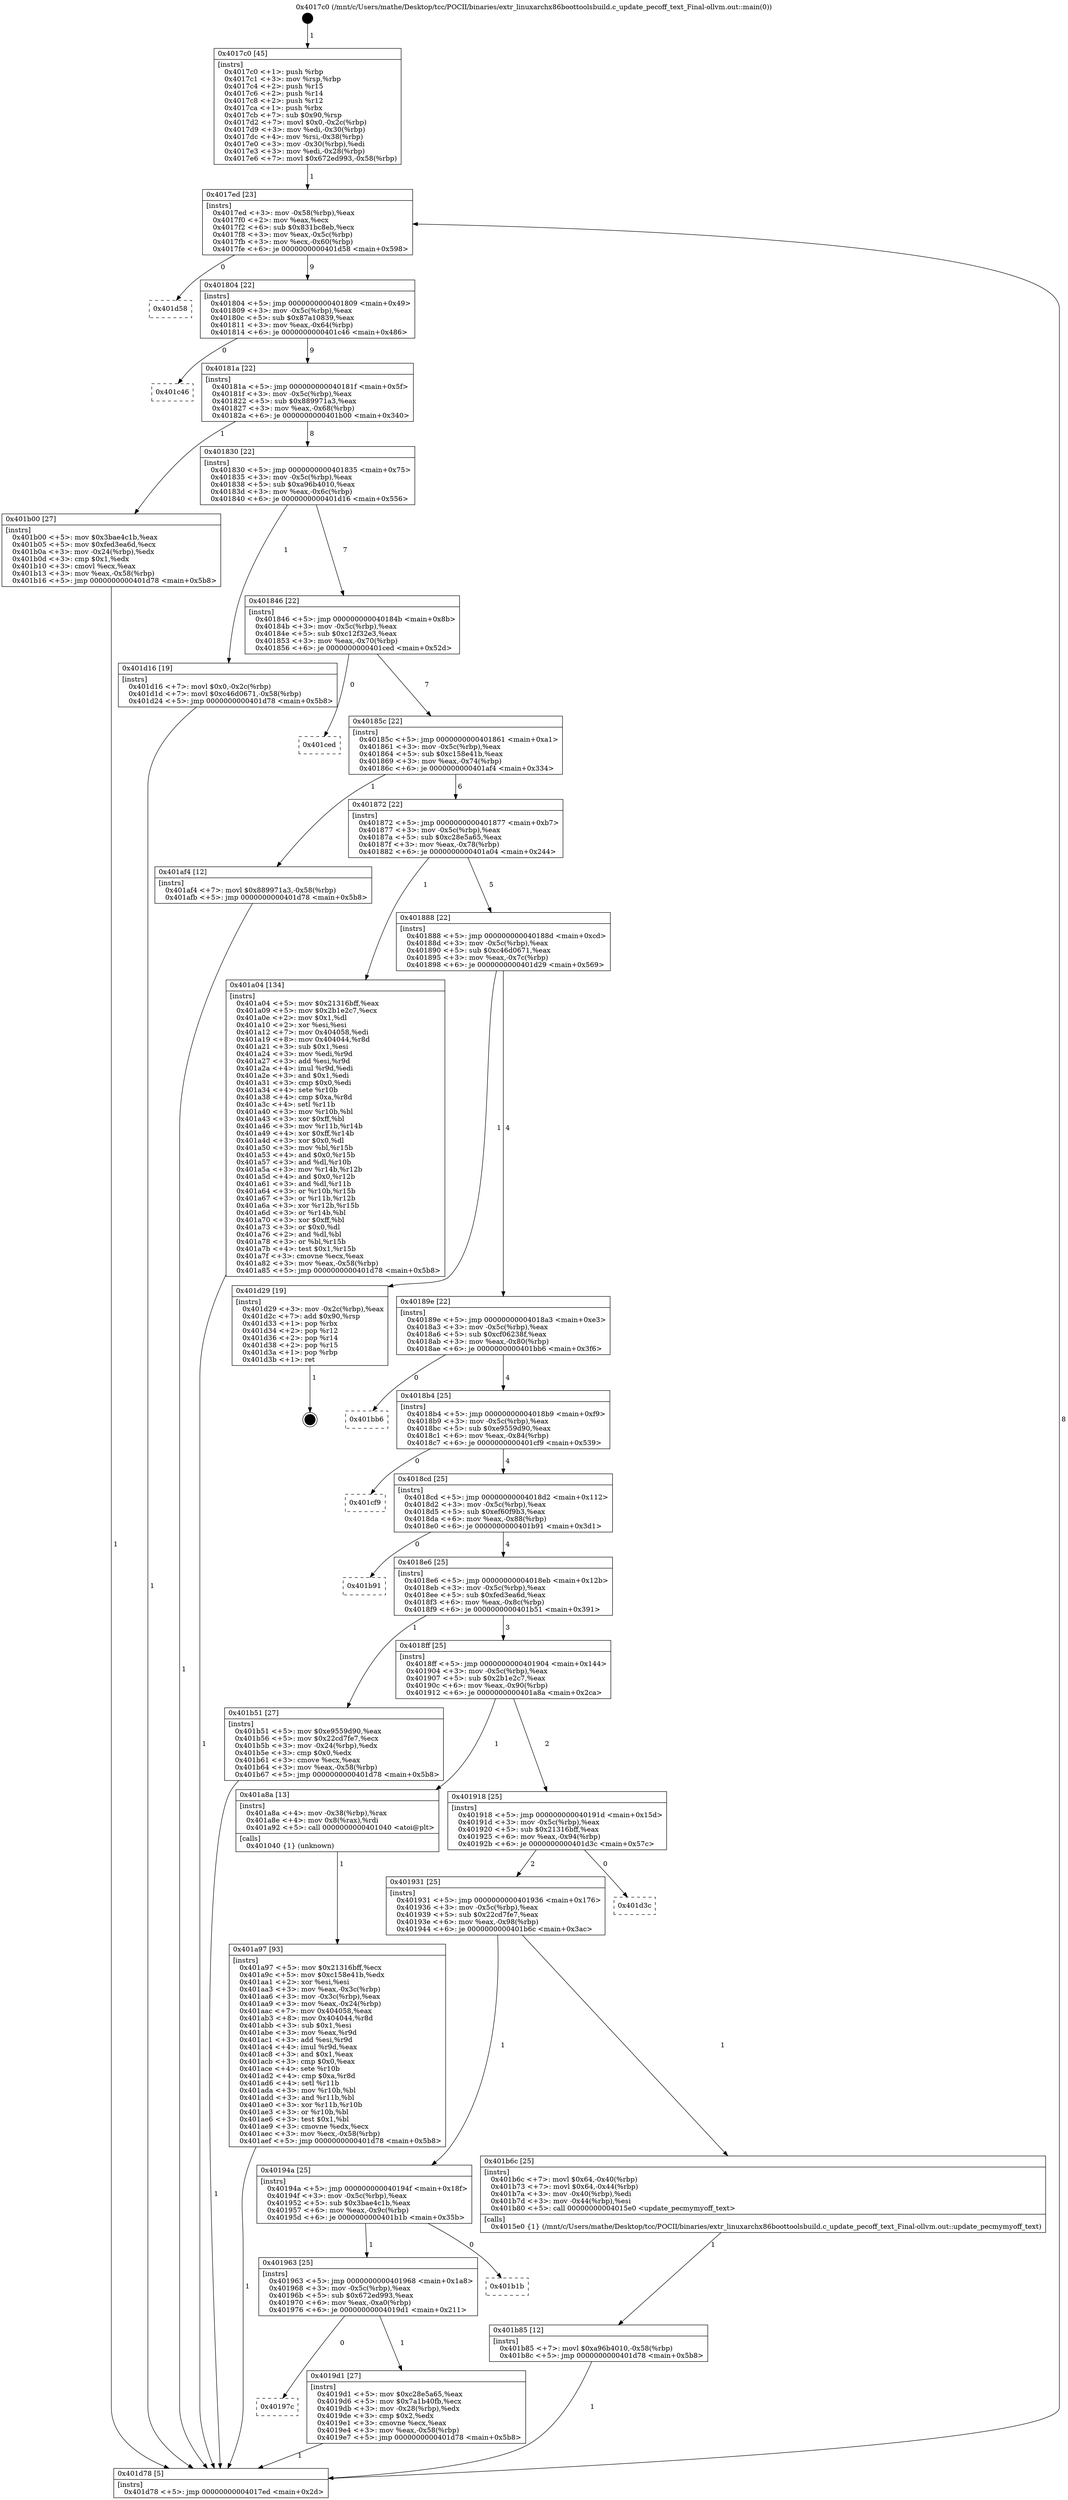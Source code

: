 digraph "0x4017c0" {
  label = "0x4017c0 (/mnt/c/Users/mathe/Desktop/tcc/POCII/binaries/extr_linuxarchx86boottoolsbuild.c_update_pecoff_text_Final-ollvm.out::main(0))"
  labelloc = "t"
  node[shape=record]

  Entry [label="",width=0.3,height=0.3,shape=circle,fillcolor=black,style=filled]
  "0x4017ed" [label="{
     0x4017ed [23]\l
     | [instrs]\l
     &nbsp;&nbsp;0x4017ed \<+3\>: mov -0x58(%rbp),%eax\l
     &nbsp;&nbsp;0x4017f0 \<+2\>: mov %eax,%ecx\l
     &nbsp;&nbsp;0x4017f2 \<+6\>: sub $0x831bc8eb,%ecx\l
     &nbsp;&nbsp;0x4017f8 \<+3\>: mov %eax,-0x5c(%rbp)\l
     &nbsp;&nbsp;0x4017fb \<+3\>: mov %ecx,-0x60(%rbp)\l
     &nbsp;&nbsp;0x4017fe \<+6\>: je 0000000000401d58 \<main+0x598\>\l
  }"]
  "0x401d58" [label="{
     0x401d58\l
  }", style=dashed]
  "0x401804" [label="{
     0x401804 [22]\l
     | [instrs]\l
     &nbsp;&nbsp;0x401804 \<+5\>: jmp 0000000000401809 \<main+0x49\>\l
     &nbsp;&nbsp;0x401809 \<+3\>: mov -0x5c(%rbp),%eax\l
     &nbsp;&nbsp;0x40180c \<+5\>: sub $0x87a10839,%eax\l
     &nbsp;&nbsp;0x401811 \<+3\>: mov %eax,-0x64(%rbp)\l
     &nbsp;&nbsp;0x401814 \<+6\>: je 0000000000401c46 \<main+0x486\>\l
  }"]
  Exit [label="",width=0.3,height=0.3,shape=circle,fillcolor=black,style=filled,peripheries=2]
  "0x401c46" [label="{
     0x401c46\l
  }", style=dashed]
  "0x40181a" [label="{
     0x40181a [22]\l
     | [instrs]\l
     &nbsp;&nbsp;0x40181a \<+5\>: jmp 000000000040181f \<main+0x5f\>\l
     &nbsp;&nbsp;0x40181f \<+3\>: mov -0x5c(%rbp),%eax\l
     &nbsp;&nbsp;0x401822 \<+5\>: sub $0x889971a3,%eax\l
     &nbsp;&nbsp;0x401827 \<+3\>: mov %eax,-0x68(%rbp)\l
     &nbsp;&nbsp;0x40182a \<+6\>: je 0000000000401b00 \<main+0x340\>\l
  }"]
  "0x401b85" [label="{
     0x401b85 [12]\l
     | [instrs]\l
     &nbsp;&nbsp;0x401b85 \<+7\>: movl $0xa96b4010,-0x58(%rbp)\l
     &nbsp;&nbsp;0x401b8c \<+5\>: jmp 0000000000401d78 \<main+0x5b8\>\l
  }"]
  "0x401b00" [label="{
     0x401b00 [27]\l
     | [instrs]\l
     &nbsp;&nbsp;0x401b00 \<+5\>: mov $0x3bae4c1b,%eax\l
     &nbsp;&nbsp;0x401b05 \<+5\>: mov $0xfed3ea6d,%ecx\l
     &nbsp;&nbsp;0x401b0a \<+3\>: mov -0x24(%rbp),%edx\l
     &nbsp;&nbsp;0x401b0d \<+3\>: cmp $0x1,%edx\l
     &nbsp;&nbsp;0x401b10 \<+3\>: cmovl %ecx,%eax\l
     &nbsp;&nbsp;0x401b13 \<+3\>: mov %eax,-0x58(%rbp)\l
     &nbsp;&nbsp;0x401b16 \<+5\>: jmp 0000000000401d78 \<main+0x5b8\>\l
  }"]
  "0x401830" [label="{
     0x401830 [22]\l
     | [instrs]\l
     &nbsp;&nbsp;0x401830 \<+5\>: jmp 0000000000401835 \<main+0x75\>\l
     &nbsp;&nbsp;0x401835 \<+3\>: mov -0x5c(%rbp),%eax\l
     &nbsp;&nbsp;0x401838 \<+5\>: sub $0xa96b4010,%eax\l
     &nbsp;&nbsp;0x40183d \<+3\>: mov %eax,-0x6c(%rbp)\l
     &nbsp;&nbsp;0x401840 \<+6\>: je 0000000000401d16 \<main+0x556\>\l
  }"]
  "0x401a97" [label="{
     0x401a97 [93]\l
     | [instrs]\l
     &nbsp;&nbsp;0x401a97 \<+5\>: mov $0x21316bff,%ecx\l
     &nbsp;&nbsp;0x401a9c \<+5\>: mov $0xc158e41b,%edx\l
     &nbsp;&nbsp;0x401aa1 \<+2\>: xor %esi,%esi\l
     &nbsp;&nbsp;0x401aa3 \<+3\>: mov %eax,-0x3c(%rbp)\l
     &nbsp;&nbsp;0x401aa6 \<+3\>: mov -0x3c(%rbp),%eax\l
     &nbsp;&nbsp;0x401aa9 \<+3\>: mov %eax,-0x24(%rbp)\l
     &nbsp;&nbsp;0x401aac \<+7\>: mov 0x404058,%eax\l
     &nbsp;&nbsp;0x401ab3 \<+8\>: mov 0x404044,%r8d\l
     &nbsp;&nbsp;0x401abb \<+3\>: sub $0x1,%esi\l
     &nbsp;&nbsp;0x401abe \<+3\>: mov %eax,%r9d\l
     &nbsp;&nbsp;0x401ac1 \<+3\>: add %esi,%r9d\l
     &nbsp;&nbsp;0x401ac4 \<+4\>: imul %r9d,%eax\l
     &nbsp;&nbsp;0x401ac8 \<+3\>: and $0x1,%eax\l
     &nbsp;&nbsp;0x401acb \<+3\>: cmp $0x0,%eax\l
     &nbsp;&nbsp;0x401ace \<+4\>: sete %r10b\l
     &nbsp;&nbsp;0x401ad2 \<+4\>: cmp $0xa,%r8d\l
     &nbsp;&nbsp;0x401ad6 \<+4\>: setl %r11b\l
     &nbsp;&nbsp;0x401ada \<+3\>: mov %r10b,%bl\l
     &nbsp;&nbsp;0x401add \<+3\>: and %r11b,%bl\l
     &nbsp;&nbsp;0x401ae0 \<+3\>: xor %r11b,%r10b\l
     &nbsp;&nbsp;0x401ae3 \<+3\>: or %r10b,%bl\l
     &nbsp;&nbsp;0x401ae6 \<+3\>: test $0x1,%bl\l
     &nbsp;&nbsp;0x401ae9 \<+3\>: cmovne %edx,%ecx\l
     &nbsp;&nbsp;0x401aec \<+3\>: mov %ecx,-0x58(%rbp)\l
     &nbsp;&nbsp;0x401aef \<+5\>: jmp 0000000000401d78 \<main+0x5b8\>\l
  }"]
  "0x401d16" [label="{
     0x401d16 [19]\l
     | [instrs]\l
     &nbsp;&nbsp;0x401d16 \<+7\>: movl $0x0,-0x2c(%rbp)\l
     &nbsp;&nbsp;0x401d1d \<+7\>: movl $0xc46d0671,-0x58(%rbp)\l
     &nbsp;&nbsp;0x401d24 \<+5\>: jmp 0000000000401d78 \<main+0x5b8\>\l
  }"]
  "0x401846" [label="{
     0x401846 [22]\l
     | [instrs]\l
     &nbsp;&nbsp;0x401846 \<+5\>: jmp 000000000040184b \<main+0x8b\>\l
     &nbsp;&nbsp;0x40184b \<+3\>: mov -0x5c(%rbp),%eax\l
     &nbsp;&nbsp;0x40184e \<+5\>: sub $0xc12f32e3,%eax\l
     &nbsp;&nbsp;0x401853 \<+3\>: mov %eax,-0x70(%rbp)\l
     &nbsp;&nbsp;0x401856 \<+6\>: je 0000000000401ced \<main+0x52d\>\l
  }"]
  "0x4017c0" [label="{
     0x4017c0 [45]\l
     | [instrs]\l
     &nbsp;&nbsp;0x4017c0 \<+1\>: push %rbp\l
     &nbsp;&nbsp;0x4017c1 \<+3\>: mov %rsp,%rbp\l
     &nbsp;&nbsp;0x4017c4 \<+2\>: push %r15\l
     &nbsp;&nbsp;0x4017c6 \<+2\>: push %r14\l
     &nbsp;&nbsp;0x4017c8 \<+2\>: push %r12\l
     &nbsp;&nbsp;0x4017ca \<+1\>: push %rbx\l
     &nbsp;&nbsp;0x4017cb \<+7\>: sub $0x90,%rsp\l
     &nbsp;&nbsp;0x4017d2 \<+7\>: movl $0x0,-0x2c(%rbp)\l
     &nbsp;&nbsp;0x4017d9 \<+3\>: mov %edi,-0x30(%rbp)\l
     &nbsp;&nbsp;0x4017dc \<+4\>: mov %rsi,-0x38(%rbp)\l
     &nbsp;&nbsp;0x4017e0 \<+3\>: mov -0x30(%rbp),%edi\l
     &nbsp;&nbsp;0x4017e3 \<+3\>: mov %edi,-0x28(%rbp)\l
     &nbsp;&nbsp;0x4017e6 \<+7\>: movl $0x672ed993,-0x58(%rbp)\l
  }"]
  "0x401ced" [label="{
     0x401ced\l
  }", style=dashed]
  "0x40185c" [label="{
     0x40185c [22]\l
     | [instrs]\l
     &nbsp;&nbsp;0x40185c \<+5\>: jmp 0000000000401861 \<main+0xa1\>\l
     &nbsp;&nbsp;0x401861 \<+3\>: mov -0x5c(%rbp),%eax\l
     &nbsp;&nbsp;0x401864 \<+5\>: sub $0xc158e41b,%eax\l
     &nbsp;&nbsp;0x401869 \<+3\>: mov %eax,-0x74(%rbp)\l
     &nbsp;&nbsp;0x40186c \<+6\>: je 0000000000401af4 \<main+0x334\>\l
  }"]
  "0x401d78" [label="{
     0x401d78 [5]\l
     | [instrs]\l
     &nbsp;&nbsp;0x401d78 \<+5\>: jmp 00000000004017ed \<main+0x2d\>\l
  }"]
  "0x401af4" [label="{
     0x401af4 [12]\l
     | [instrs]\l
     &nbsp;&nbsp;0x401af4 \<+7\>: movl $0x889971a3,-0x58(%rbp)\l
     &nbsp;&nbsp;0x401afb \<+5\>: jmp 0000000000401d78 \<main+0x5b8\>\l
  }"]
  "0x401872" [label="{
     0x401872 [22]\l
     | [instrs]\l
     &nbsp;&nbsp;0x401872 \<+5\>: jmp 0000000000401877 \<main+0xb7\>\l
     &nbsp;&nbsp;0x401877 \<+3\>: mov -0x5c(%rbp),%eax\l
     &nbsp;&nbsp;0x40187a \<+5\>: sub $0xc28e5a65,%eax\l
     &nbsp;&nbsp;0x40187f \<+3\>: mov %eax,-0x78(%rbp)\l
     &nbsp;&nbsp;0x401882 \<+6\>: je 0000000000401a04 \<main+0x244\>\l
  }"]
  "0x40197c" [label="{
     0x40197c\l
  }", style=dashed]
  "0x401a04" [label="{
     0x401a04 [134]\l
     | [instrs]\l
     &nbsp;&nbsp;0x401a04 \<+5\>: mov $0x21316bff,%eax\l
     &nbsp;&nbsp;0x401a09 \<+5\>: mov $0x2b1e2c7,%ecx\l
     &nbsp;&nbsp;0x401a0e \<+2\>: mov $0x1,%dl\l
     &nbsp;&nbsp;0x401a10 \<+2\>: xor %esi,%esi\l
     &nbsp;&nbsp;0x401a12 \<+7\>: mov 0x404058,%edi\l
     &nbsp;&nbsp;0x401a19 \<+8\>: mov 0x404044,%r8d\l
     &nbsp;&nbsp;0x401a21 \<+3\>: sub $0x1,%esi\l
     &nbsp;&nbsp;0x401a24 \<+3\>: mov %edi,%r9d\l
     &nbsp;&nbsp;0x401a27 \<+3\>: add %esi,%r9d\l
     &nbsp;&nbsp;0x401a2a \<+4\>: imul %r9d,%edi\l
     &nbsp;&nbsp;0x401a2e \<+3\>: and $0x1,%edi\l
     &nbsp;&nbsp;0x401a31 \<+3\>: cmp $0x0,%edi\l
     &nbsp;&nbsp;0x401a34 \<+4\>: sete %r10b\l
     &nbsp;&nbsp;0x401a38 \<+4\>: cmp $0xa,%r8d\l
     &nbsp;&nbsp;0x401a3c \<+4\>: setl %r11b\l
     &nbsp;&nbsp;0x401a40 \<+3\>: mov %r10b,%bl\l
     &nbsp;&nbsp;0x401a43 \<+3\>: xor $0xff,%bl\l
     &nbsp;&nbsp;0x401a46 \<+3\>: mov %r11b,%r14b\l
     &nbsp;&nbsp;0x401a49 \<+4\>: xor $0xff,%r14b\l
     &nbsp;&nbsp;0x401a4d \<+3\>: xor $0x0,%dl\l
     &nbsp;&nbsp;0x401a50 \<+3\>: mov %bl,%r15b\l
     &nbsp;&nbsp;0x401a53 \<+4\>: and $0x0,%r15b\l
     &nbsp;&nbsp;0x401a57 \<+3\>: and %dl,%r10b\l
     &nbsp;&nbsp;0x401a5a \<+3\>: mov %r14b,%r12b\l
     &nbsp;&nbsp;0x401a5d \<+4\>: and $0x0,%r12b\l
     &nbsp;&nbsp;0x401a61 \<+3\>: and %dl,%r11b\l
     &nbsp;&nbsp;0x401a64 \<+3\>: or %r10b,%r15b\l
     &nbsp;&nbsp;0x401a67 \<+3\>: or %r11b,%r12b\l
     &nbsp;&nbsp;0x401a6a \<+3\>: xor %r12b,%r15b\l
     &nbsp;&nbsp;0x401a6d \<+3\>: or %r14b,%bl\l
     &nbsp;&nbsp;0x401a70 \<+3\>: xor $0xff,%bl\l
     &nbsp;&nbsp;0x401a73 \<+3\>: or $0x0,%dl\l
     &nbsp;&nbsp;0x401a76 \<+2\>: and %dl,%bl\l
     &nbsp;&nbsp;0x401a78 \<+3\>: or %bl,%r15b\l
     &nbsp;&nbsp;0x401a7b \<+4\>: test $0x1,%r15b\l
     &nbsp;&nbsp;0x401a7f \<+3\>: cmovne %ecx,%eax\l
     &nbsp;&nbsp;0x401a82 \<+3\>: mov %eax,-0x58(%rbp)\l
     &nbsp;&nbsp;0x401a85 \<+5\>: jmp 0000000000401d78 \<main+0x5b8\>\l
  }"]
  "0x401888" [label="{
     0x401888 [22]\l
     | [instrs]\l
     &nbsp;&nbsp;0x401888 \<+5\>: jmp 000000000040188d \<main+0xcd\>\l
     &nbsp;&nbsp;0x40188d \<+3\>: mov -0x5c(%rbp),%eax\l
     &nbsp;&nbsp;0x401890 \<+5\>: sub $0xc46d0671,%eax\l
     &nbsp;&nbsp;0x401895 \<+3\>: mov %eax,-0x7c(%rbp)\l
     &nbsp;&nbsp;0x401898 \<+6\>: je 0000000000401d29 \<main+0x569\>\l
  }"]
  "0x4019d1" [label="{
     0x4019d1 [27]\l
     | [instrs]\l
     &nbsp;&nbsp;0x4019d1 \<+5\>: mov $0xc28e5a65,%eax\l
     &nbsp;&nbsp;0x4019d6 \<+5\>: mov $0x7a1b40fb,%ecx\l
     &nbsp;&nbsp;0x4019db \<+3\>: mov -0x28(%rbp),%edx\l
     &nbsp;&nbsp;0x4019de \<+3\>: cmp $0x2,%edx\l
     &nbsp;&nbsp;0x4019e1 \<+3\>: cmovne %ecx,%eax\l
     &nbsp;&nbsp;0x4019e4 \<+3\>: mov %eax,-0x58(%rbp)\l
     &nbsp;&nbsp;0x4019e7 \<+5\>: jmp 0000000000401d78 \<main+0x5b8\>\l
  }"]
  "0x401d29" [label="{
     0x401d29 [19]\l
     | [instrs]\l
     &nbsp;&nbsp;0x401d29 \<+3\>: mov -0x2c(%rbp),%eax\l
     &nbsp;&nbsp;0x401d2c \<+7\>: add $0x90,%rsp\l
     &nbsp;&nbsp;0x401d33 \<+1\>: pop %rbx\l
     &nbsp;&nbsp;0x401d34 \<+2\>: pop %r12\l
     &nbsp;&nbsp;0x401d36 \<+2\>: pop %r14\l
     &nbsp;&nbsp;0x401d38 \<+2\>: pop %r15\l
     &nbsp;&nbsp;0x401d3a \<+1\>: pop %rbp\l
     &nbsp;&nbsp;0x401d3b \<+1\>: ret\l
  }"]
  "0x40189e" [label="{
     0x40189e [22]\l
     | [instrs]\l
     &nbsp;&nbsp;0x40189e \<+5\>: jmp 00000000004018a3 \<main+0xe3\>\l
     &nbsp;&nbsp;0x4018a3 \<+3\>: mov -0x5c(%rbp),%eax\l
     &nbsp;&nbsp;0x4018a6 \<+5\>: sub $0xcf06238f,%eax\l
     &nbsp;&nbsp;0x4018ab \<+3\>: mov %eax,-0x80(%rbp)\l
     &nbsp;&nbsp;0x4018ae \<+6\>: je 0000000000401bb6 \<main+0x3f6\>\l
  }"]
  "0x401963" [label="{
     0x401963 [25]\l
     | [instrs]\l
     &nbsp;&nbsp;0x401963 \<+5\>: jmp 0000000000401968 \<main+0x1a8\>\l
     &nbsp;&nbsp;0x401968 \<+3\>: mov -0x5c(%rbp),%eax\l
     &nbsp;&nbsp;0x40196b \<+5\>: sub $0x672ed993,%eax\l
     &nbsp;&nbsp;0x401970 \<+6\>: mov %eax,-0xa0(%rbp)\l
     &nbsp;&nbsp;0x401976 \<+6\>: je 00000000004019d1 \<main+0x211\>\l
  }"]
  "0x401bb6" [label="{
     0x401bb6\l
  }", style=dashed]
  "0x4018b4" [label="{
     0x4018b4 [25]\l
     | [instrs]\l
     &nbsp;&nbsp;0x4018b4 \<+5\>: jmp 00000000004018b9 \<main+0xf9\>\l
     &nbsp;&nbsp;0x4018b9 \<+3\>: mov -0x5c(%rbp),%eax\l
     &nbsp;&nbsp;0x4018bc \<+5\>: sub $0xe9559d90,%eax\l
     &nbsp;&nbsp;0x4018c1 \<+6\>: mov %eax,-0x84(%rbp)\l
     &nbsp;&nbsp;0x4018c7 \<+6\>: je 0000000000401cf9 \<main+0x539\>\l
  }"]
  "0x401b1b" [label="{
     0x401b1b\l
  }", style=dashed]
  "0x401cf9" [label="{
     0x401cf9\l
  }", style=dashed]
  "0x4018cd" [label="{
     0x4018cd [25]\l
     | [instrs]\l
     &nbsp;&nbsp;0x4018cd \<+5\>: jmp 00000000004018d2 \<main+0x112\>\l
     &nbsp;&nbsp;0x4018d2 \<+3\>: mov -0x5c(%rbp),%eax\l
     &nbsp;&nbsp;0x4018d5 \<+5\>: sub $0xef60f9b3,%eax\l
     &nbsp;&nbsp;0x4018da \<+6\>: mov %eax,-0x88(%rbp)\l
     &nbsp;&nbsp;0x4018e0 \<+6\>: je 0000000000401b91 \<main+0x3d1\>\l
  }"]
  "0x40194a" [label="{
     0x40194a [25]\l
     | [instrs]\l
     &nbsp;&nbsp;0x40194a \<+5\>: jmp 000000000040194f \<main+0x18f\>\l
     &nbsp;&nbsp;0x40194f \<+3\>: mov -0x5c(%rbp),%eax\l
     &nbsp;&nbsp;0x401952 \<+5\>: sub $0x3bae4c1b,%eax\l
     &nbsp;&nbsp;0x401957 \<+6\>: mov %eax,-0x9c(%rbp)\l
     &nbsp;&nbsp;0x40195d \<+6\>: je 0000000000401b1b \<main+0x35b\>\l
  }"]
  "0x401b91" [label="{
     0x401b91\l
  }", style=dashed]
  "0x4018e6" [label="{
     0x4018e6 [25]\l
     | [instrs]\l
     &nbsp;&nbsp;0x4018e6 \<+5\>: jmp 00000000004018eb \<main+0x12b\>\l
     &nbsp;&nbsp;0x4018eb \<+3\>: mov -0x5c(%rbp),%eax\l
     &nbsp;&nbsp;0x4018ee \<+5\>: sub $0xfed3ea6d,%eax\l
     &nbsp;&nbsp;0x4018f3 \<+6\>: mov %eax,-0x8c(%rbp)\l
     &nbsp;&nbsp;0x4018f9 \<+6\>: je 0000000000401b51 \<main+0x391\>\l
  }"]
  "0x401b6c" [label="{
     0x401b6c [25]\l
     | [instrs]\l
     &nbsp;&nbsp;0x401b6c \<+7\>: movl $0x64,-0x40(%rbp)\l
     &nbsp;&nbsp;0x401b73 \<+7\>: movl $0x64,-0x44(%rbp)\l
     &nbsp;&nbsp;0x401b7a \<+3\>: mov -0x40(%rbp),%edi\l
     &nbsp;&nbsp;0x401b7d \<+3\>: mov -0x44(%rbp),%esi\l
     &nbsp;&nbsp;0x401b80 \<+5\>: call 00000000004015e0 \<update_pecmymyoff_text\>\l
     | [calls]\l
     &nbsp;&nbsp;0x4015e0 \{1\} (/mnt/c/Users/mathe/Desktop/tcc/POCII/binaries/extr_linuxarchx86boottoolsbuild.c_update_pecoff_text_Final-ollvm.out::update_pecmymyoff_text)\l
  }"]
  "0x401b51" [label="{
     0x401b51 [27]\l
     | [instrs]\l
     &nbsp;&nbsp;0x401b51 \<+5\>: mov $0xe9559d90,%eax\l
     &nbsp;&nbsp;0x401b56 \<+5\>: mov $0x22cd7fe7,%ecx\l
     &nbsp;&nbsp;0x401b5b \<+3\>: mov -0x24(%rbp),%edx\l
     &nbsp;&nbsp;0x401b5e \<+3\>: cmp $0x0,%edx\l
     &nbsp;&nbsp;0x401b61 \<+3\>: cmove %ecx,%eax\l
     &nbsp;&nbsp;0x401b64 \<+3\>: mov %eax,-0x58(%rbp)\l
     &nbsp;&nbsp;0x401b67 \<+5\>: jmp 0000000000401d78 \<main+0x5b8\>\l
  }"]
  "0x4018ff" [label="{
     0x4018ff [25]\l
     | [instrs]\l
     &nbsp;&nbsp;0x4018ff \<+5\>: jmp 0000000000401904 \<main+0x144\>\l
     &nbsp;&nbsp;0x401904 \<+3\>: mov -0x5c(%rbp),%eax\l
     &nbsp;&nbsp;0x401907 \<+5\>: sub $0x2b1e2c7,%eax\l
     &nbsp;&nbsp;0x40190c \<+6\>: mov %eax,-0x90(%rbp)\l
     &nbsp;&nbsp;0x401912 \<+6\>: je 0000000000401a8a \<main+0x2ca\>\l
  }"]
  "0x401931" [label="{
     0x401931 [25]\l
     | [instrs]\l
     &nbsp;&nbsp;0x401931 \<+5\>: jmp 0000000000401936 \<main+0x176\>\l
     &nbsp;&nbsp;0x401936 \<+3\>: mov -0x5c(%rbp),%eax\l
     &nbsp;&nbsp;0x401939 \<+5\>: sub $0x22cd7fe7,%eax\l
     &nbsp;&nbsp;0x40193e \<+6\>: mov %eax,-0x98(%rbp)\l
     &nbsp;&nbsp;0x401944 \<+6\>: je 0000000000401b6c \<main+0x3ac\>\l
  }"]
  "0x401a8a" [label="{
     0x401a8a [13]\l
     | [instrs]\l
     &nbsp;&nbsp;0x401a8a \<+4\>: mov -0x38(%rbp),%rax\l
     &nbsp;&nbsp;0x401a8e \<+4\>: mov 0x8(%rax),%rdi\l
     &nbsp;&nbsp;0x401a92 \<+5\>: call 0000000000401040 \<atoi@plt\>\l
     | [calls]\l
     &nbsp;&nbsp;0x401040 \{1\} (unknown)\l
  }"]
  "0x401918" [label="{
     0x401918 [25]\l
     | [instrs]\l
     &nbsp;&nbsp;0x401918 \<+5\>: jmp 000000000040191d \<main+0x15d\>\l
     &nbsp;&nbsp;0x40191d \<+3\>: mov -0x5c(%rbp),%eax\l
     &nbsp;&nbsp;0x401920 \<+5\>: sub $0x21316bff,%eax\l
     &nbsp;&nbsp;0x401925 \<+6\>: mov %eax,-0x94(%rbp)\l
     &nbsp;&nbsp;0x40192b \<+6\>: je 0000000000401d3c \<main+0x57c\>\l
  }"]
  "0x401d3c" [label="{
     0x401d3c\l
  }", style=dashed]
  Entry -> "0x4017c0" [label=" 1"]
  "0x4017ed" -> "0x401d58" [label=" 0"]
  "0x4017ed" -> "0x401804" [label=" 9"]
  "0x401d29" -> Exit [label=" 1"]
  "0x401804" -> "0x401c46" [label=" 0"]
  "0x401804" -> "0x40181a" [label=" 9"]
  "0x401d16" -> "0x401d78" [label=" 1"]
  "0x40181a" -> "0x401b00" [label=" 1"]
  "0x40181a" -> "0x401830" [label=" 8"]
  "0x401b85" -> "0x401d78" [label=" 1"]
  "0x401830" -> "0x401d16" [label=" 1"]
  "0x401830" -> "0x401846" [label=" 7"]
  "0x401b6c" -> "0x401b85" [label=" 1"]
  "0x401846" -> "0x401ced" [label=" 0"]
  "0x401846" -> "0x40185c" [label=" 7"]
  "0x401b51" -> "0x401d78" [label=" 1"]
  "0x40185c" -> "0x401af4" [label=" 1"]
  "0x40185c" -> "0x401872" [label=" 6"]
  "0x401b00" -> "0x401d78" [label=" 1"]
  "0x401872" -> "0x401a04" [label=" 1"]
  "0x401872" -> "0x401888" [label=" 5"]
  "0x401af4" -> "0x401d78" [label=" 1"]
  "0x401888" -> "0x401d29" [label=" 1"]
  "0x401888" -> "0x40189e" [label=" 4"]
  "0x401a97" -> "0x401d78" [label=" 1"]
  "0x40189e" -> "0x401bb6" [label=" 0"]
  "0x40189e" -> "0x4018b4" [label=" 4"]
  "0x401a04" -> "0x401d78" [label=" 1"]
  "0x4018b4" -> "0x401cf9" [label=" 0"]
  "0x4018b4" -> "0x4018cd" [label=" 4"]
  "0x401d78" -> "0x4017ed" [label=" 8"]
  "0x4018cd" -> "0x401b91" [label=" 0"]
  "0x4018cd" -> "0x4018e6" [label=" 4"]
  "0x4019d1" -> "0x401d78" [label=" 1"]
  "0x4018e6" -> "0x401b51" [label=" 1"]
  "0x4018e6" -> "0x4018ff" [label=" 3"]
  "0x401963" -> "0x40197c" [label=" 0"]
  "0x4018ff" -> "0x401a8a" [label=" 1"]
  "0x4018ff" -> "0x401918" [label=" 2"]
  "0x401a8a" -> "0x401a97" [label=" 1"]
  "0x401918" -> "0x401d3c" [label=" 0"]
  "0x401918" -> "0x401931" [label=" 2"]
  "0x401963" -> "0x4019d1" [label=" 1"]
  "0x401931" -> "0x401b6c" [label=" 1"]
  "0x401931" -> "0x40194a" [label=" 1"]
  "0x4017c0" -> "0x4017ed" [label=" 1"]
  "0x40194a" -> "0x401b1b" [label=" 0"]
  "0x40194a" -> "0x401963" [label=" 1"]
}
